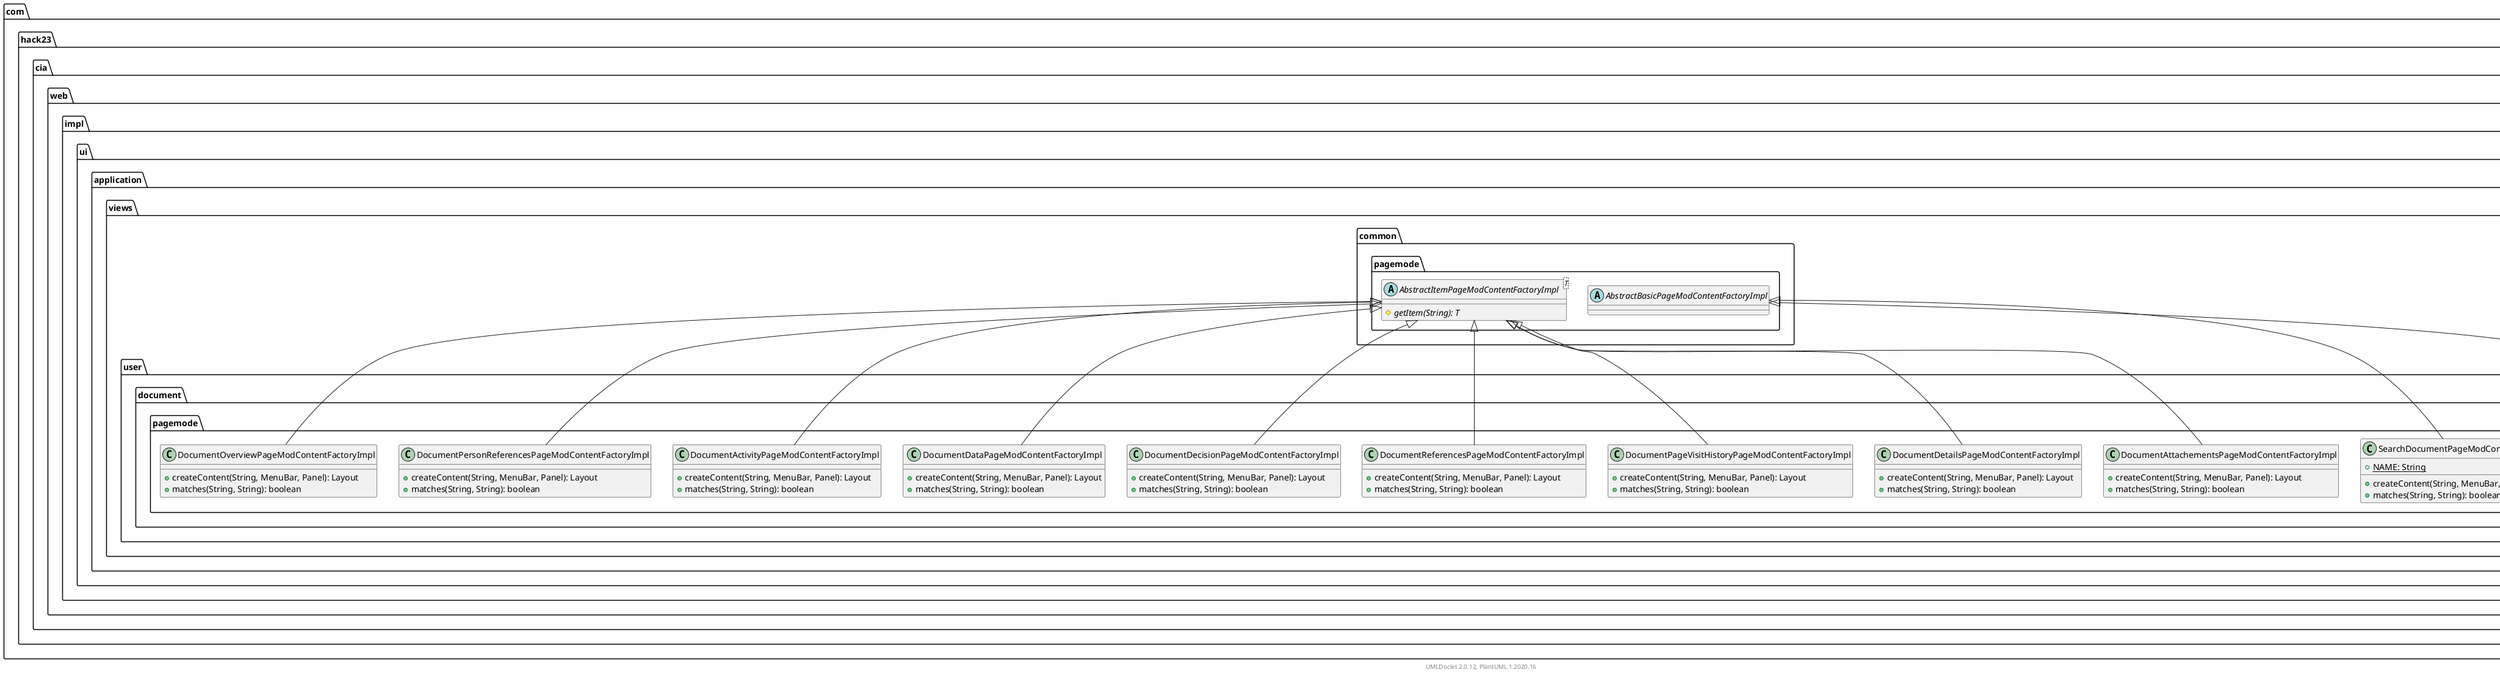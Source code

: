 @startuml
    namespace com.hack23.cia.web.impl.ui.application.views.user.document.pagemode {

        class DocumentAttachementsPageModContentFactoryImpl [[DocumentAttachementsPageModContentFactoryImpl.html]] {
            +createContent(String, MenuBar, Panel): Layout
            +matches(String, String): boolean
        }

        class SearchDocumentPageModContentFactoryImpl [[SearchDocumentPageModContentFactoryImpl.html]] {
            {static} +NAME: String
            +createContent(String, MenuBar, Panel): Layout
            +matches(String, String): boolean
        }

        class DocumentPageVisitHistoryPageModContentFactoryImpl [[DocumentPageVisitHistoryPageModContentFactoryImpl.html]] {
            +createContent(String, MenuBar, Panel): Layout
            +matches(String, String): boolean
        }

        class DocumentReferencesPageModContentFactoryImpl [[DocumentReferencesPageModContentFactoryImpl.html]] {
            +createContent(String, MenuBar, Panel): Layout
            +matches(String, String): boolean
        }

        class DocumentDecisionPageModContentFactoryImpl [[DocumentDecisionPageModContentFactoryImpl.html]] {
            +createContent(String, MenuBar, Panel): Layout
            +matches(String, String): boolean
        }

        class DocumentDataPageModContentFactoryImpl [[DocumentDataPageModContentFactoryImpl.html]] {
            +createContent(String, MenuBar, Panel): Layout
            +matches(String, String): boolean
        }

        class DocumentActivityPageModContentFactoryImpl [[DocumentActivityPageModContentFactoryImpl.html]] {
            +createContent(String, MenuBar, Panel): Layout
            +matches(String, String): boolean
        }

        class DocumentPersonReferencesPageModContentFactoryImpl [[DocumentPersonReferencesPageModContentFactoryImpl.html]] {
            +createContent(String, MenuBar, Panel): Layout
            +matches(String, String): boolean
        }

        class DocumentsOverviewPageModContentFactoryImpl [[DocumentsOverviewPageModContentFactoryImpl.html]] {
            +createContent(String, MenuBar, Panel): Layout
            +matches(String, String): boolean
        }

        class DocumentDetailsPageModContentFactoryImpl [[DocumentDetailsPageModContentFactoryImpl.html]] {
            +createContent(String, MenuBar, Panel): Layout
            +matches(String, String): boolean
        }

        class DocumentOverviewPageModContentFactoryImpl [[DocumentOverviewPageModContentFactoryImpl.html]] {
            +createContent(String, MenuBar, Panel): Layout
            +matches(String, String): boolean
        }

        com.hack23.cia.web.impl.ui.application.views.common.pagemode.AbstractItemPageModContentFactoryImpl <|-- DocumentAttachementsPageModContentFactoryImpl
        com.hack23.cia.web.impl.ui.application.views.common.pagemode.AbstractBasicPageModContentFactoryImpl <|-- SearchDocumentPageModContentFactoryImpl
        com.hack23.cia.web.impl.ui.application.views.common.pagemode.AbstractItemPageModContentFactoryImpl <|-- DocumentPageVisitHistoryPageModContentFactoryImpl
        com.hack23.cia.web.impl.ui.application.views.common.pagemode.AbstractItemPageModContentFactoryImpl <|-- DocumentReferencesPageModContentFactoryImpl
        com.hack23.cia.web.impl.ui.application.views.common.pagemode.AbstractItemPageModContentFactoryImpl <|-- DocumentDecisionPageModContentFactoryImpl
        com.hack23.cia.web.impl.ui.application.views.common.pagemode.AbstractItemPageModContentFactoryImpl <|-- DocumentDataPageModContentFactoryImpl
        com.hack23.cia.web.impl.ui.application.views.common.pagemode.AbstractItemPageModContentFactoryImpl <|-- DocumentActivityPageModContentFactoryImpl
        com.hack23.cia.web.impl.ui.application.views.common.pagemode.AbstractItemPageModContentFactoryImpl <|-- DocumentPersonReferencesPageModContentFactoryImpl
        com.hack23.cia.web.impl.ui.application.views.common.pagemode.AbstractBasicPageModContentFactoryImpl <|-- DocumentsOverviewPageModContentFactoryImpl
        com.hack23.cia.web.impl.ui.application.views.common.pagemode.AbstractItemPageModContentFactoryImpl <|-- DocumentDetailsPageModContentFactoryImpl
        com.hack23.cia.web.impl.ui.application.views.common.pagemode.AbstractItemPageModContentFactoryImpl <|-- DocumentOverviewPageModContentFactoryImpl
    }

    namespace com.hack23.cia.web.impl.ui.application.views.common.pagemode {
        abstract class AbstractItemPageModContentFactoryImpl<T> [[../../../common/pagemode/AbstractItemPageModContentFactoryImpl.html]] {
            {abstract} #getItem(String): T
        }
        abstract class AbstractBasicPageModContentFactoryImpl [[../../../common/pagemode/AbstractBasicPageModContentFactoryImpl.html]]
    }

    center footer UMLDoclet 2.0.12, PlantUML 1.2020.16
@enduml
